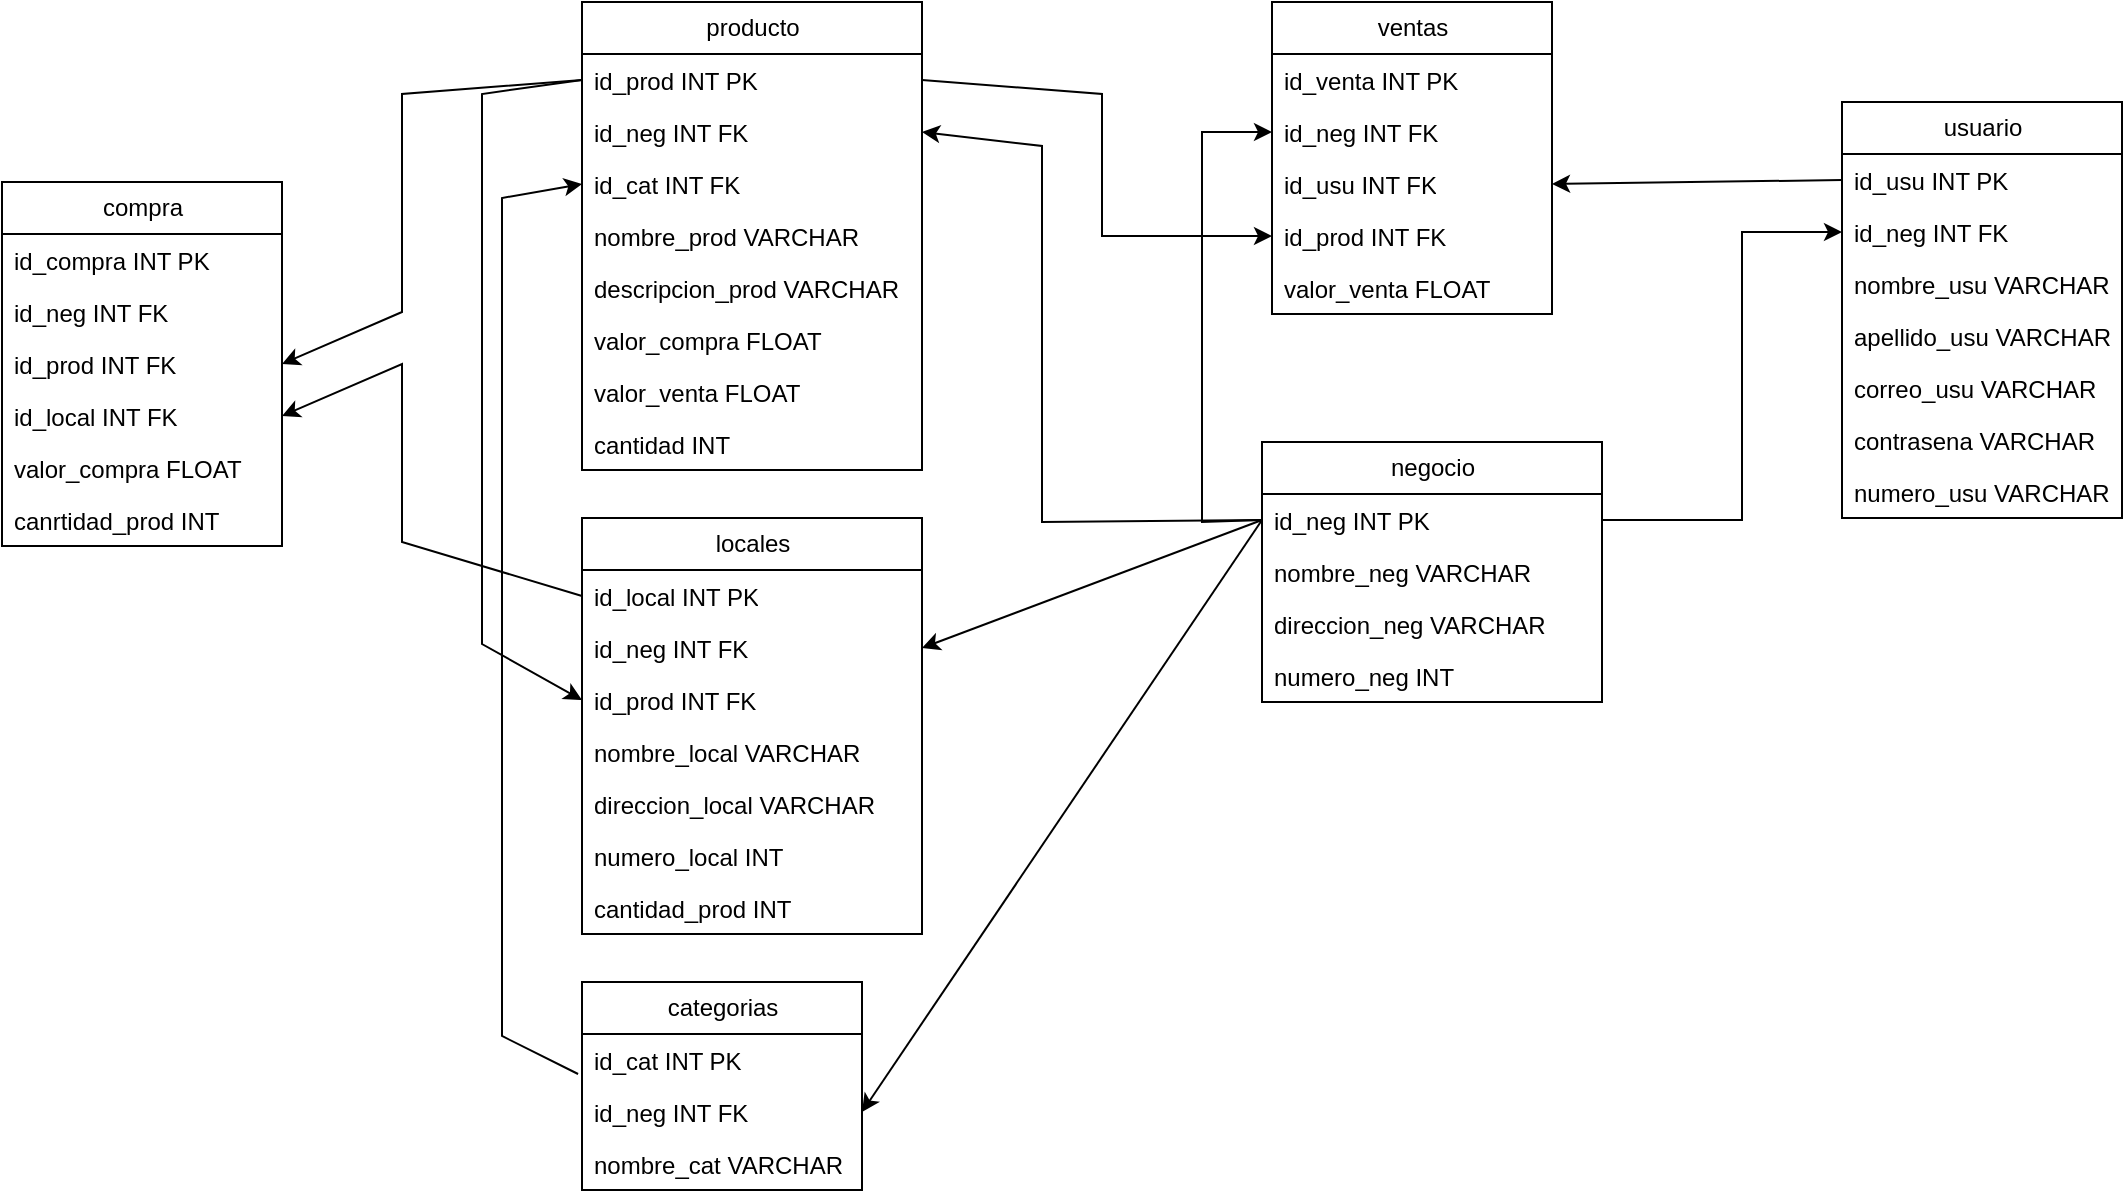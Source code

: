 <mxfile version="26.0.10">
  <diagram name="Página-1" id="N3zhP0M3xj6ttLQQ40Cn">
    <mxGraphModel dx="2261" dy="824" grid="1" gridSize="10" guides="1" tooltips="1" connect="1" arrows="1" fold="1" page="1" pageScale="1" pageWidth="827" pageHeight="1169" math="0" shadow="0">
      <root>
        <mxCell id="0" />
        <mxCell id="1" parent="0" />
        <mxCell id="WGa5YRvQy6xmYXZqtX4u-1" value="negocio" style="swimlane;fontStyle=0;childLayout=stackLayout;horizontal=1;startSize=26;fillColor=none;horizontalStack=0;resizeParent=1;resizeParentMax=0;resizeLast=0;collapsible=1;marginBottom=0;html=1;" vertex="1" parent="1">
          <mxGeometry x="380" y="230" width="170" height="130" as="geometry" />
        </mxCell>
        <mxCell id="WGa5YRvQy6xmYXZqtX4u-2" value="id_neg INT PK" style="text;strokeColor=none;fillColor=none;align=left;verticalAlign=top;spacingLeft=4;spacingRight=4;overflow=hidden;rotatable=0;points=[[0,0.5],[1,0.5]];portConstraint=eastwest;whiteSpace=wrap;html=1;" vertex="1" parent="WGa5YRvQy6xmYXZqtX4u-1">
          <mxGeometry y="26" width="170" height="26" as="geometry" />
        </mxCell>
        <mxCell id="WGa5YRvQy6xmYXZqtX4u-3" value="nombre_neg VARCHAR" style="text;strokeColor=none;fillColor=none;align=left;verticalAlign=top;spacingLeft=4;spacingRight=4;overflow=hidden;rotatable=0;points=[[0,0.5],[1,0.5]];portConstraint=eastwest;whiteSpace=wrap;html=1;" vertex="1" parent="WGa5YRvQy6xmYXZqtX4u-1">
          <mxGeometry y="52" width="170" height="26" as="geometry" />
        </mxCell>
        <mxCell id="WGa5YRvQy6xmYXZqtX4u-4" value="direccion_neg VARCHAR" style="text;strokeColor=none;fillColor=none;align=left;verticalAlign=top;spacingLeft=4;spacingRight=4;overflow=hidden;rotatable=0;points=[[0,0.5],[1,0.5]];portConstraint=eastwest;whiteSpace=wrap;html=1;" vertex="1" parent="WGa5YRvQy6xmYXZqtX4u-1">
          <mxGeometry y="78" width="170" height="26" as="geometry" />
        </mxCell>
        <mxCell id="WGa5YRvQy6xmYXZqtX4u-5" value="numero_neg INT" style="text;strokeColor=none;fillColor=none;align=left;verticalAlign=top;spacingLeft=4;spacingRight=4;overflow=hidden;rotatable=0;points=[[0,0.5],[1,0.5]];portConstraint=eastwest;whiteSpace=wrap;html=1;" vertex="1" parent="WGa5YRvQy6xmYXZqtX4u-1">
          <mxGeometry y="104" width="170" height="26" as="geometry" />
        </mxCell>
        <mxCell id="WGa5YRvQy6xmYXZqtX4u-6" value="usuario" style="swimlane;fontStyle=0;childLayout=stackLayout;horizontal=1;startSize=26;fillColor=none;horizontalStack=0;resizeParent=1;resizeParentMax=0;resizeLast=0;collapsible=1;marginBottom=0;html=1;" vertex="1" parent="1">
          <mxGeometry x="670" y="60" width="140" height="208" as="geometry" />
        </mxCell>
        <mxCell id="WGa5YRvQy6xmYXZqtX4u-7" value="id_usu INT PK" style="text;strokeColor=none;fillColor=none;align=left;verticalAlign=top;spacingLeft=4;spacingRight=4;overflow=hidden;rotatable=0;points=[[0,0.5],[1,0.5]];portConstraint=eastwest;whiteSpace=wrap;html=1;" vertex="1" parent="WGa5YRvQy6xmYXZqtX4u-6">
          <mxGeometry y="26" width="140" height="26" as="geometry" />
        </mxCell>
        <mxCell id="WGa5YRvQy6xmYXZqtX4u-8" value="id_neg INT FK" style="text;strokeColor=none;fillColor=none;align=left;verticalAlign=top;spacingLeft=4;spacingRight=4;overflow=hidden;rotatable=0;points=[[0,0.5],[1,0.5]];portConstraint=eastwest;whiteSpace=wrap;html=1;" vertex="1" parent="WGa5YRvQy6xmYXZqtX4u-6">
          <mxGeometry y="52" width="140" height="26" as="geometry" />
        </mxCell>
        <mxCell id="WGa5YRvQy6xmYXZqtX4u-9" value="nombre_usu VARCHAR" style="text;strokeColor=none;fillColor=none;align=left;verticalAlign=top;spacingLeft=4;spacingRight=4;overflow=hidden;rotatable=0;points=[[0,0.5],[1,0.5]];portConstraint=eastwest;whiteSpace=wrap;html=1;" vertex="1" parent="WGa5YRvQy6xmYXZqtX4u-6">
          <mxGeometry y="78" width="140" height="26" as="geometry" />
        </mxCell>
        <mxCell id="WGa5YRvQy6xmYXZqtX4u-10" value="apellido_usu VARCHAR" style="text;strokeColor=none;fillColor=none;align=left;verticalAlign=top;spacingLeft=4;spacingRight=4;overflow=hidden;rotatable=0;points=[[0,0.5],[1,0.5]];portConstraint=eastwest;whiteSpace=wrap;html=1;" vertex="1" parent="WGa5YRvQy6xmYXZqtX4u-6">
          <mxGeometry y="104" width="140" height="26" as="geometry" />
        </mxCell>
        <mxCell id="WGa5YRvQy6xmYXZqtX4u-11" value="correo&lt;span style=&quot;background-color: transparent; color: light-dark(rgb(0, 0, 0), rgb(255, 255, 255));&quot;&gt;_usu VARCHAR&lt;/span&gt;" style="text;strokeColor=none;fillColor=none;align=left;verticalAlign=top;spacingLeft=4;spacingRight=4;overflow=hidden;rotatable=0;points=[[0,0.5],[1,0.5]];portConstraint=eastwest;whiteSpace=wrap;html=1;" vertex="1" parent="WGa5YRvQy6xmYXZqtX4u-6">
          <mxGeometry y="130" width="140" height="26" as="geometry" />
        </mxCell>
        <mxCell id="WGa5YRvQy6xmYXZqtX4u-12" value="&lt;span style=&quot;background-color: transparent; color: light-dark(rgb(0, 0, 0), rgb(255, 255, 255));&quot;&gt;contrasena VARCHAR&lt;/span&gt;" style="text;strokeColor=none;fillColor=none;align=left;verticalAlign=top;spacingLeft=4;spacingRight=4;overflow=hidden;rotatable=0;points=[[0,0.5],[1,0.5]];portConstraint=eastwest;whiteSpace=wrap;html=1;" vertex="1" parent="WGa5YRvQy6xmYXZqtX4u-6">
          <mxGeometry y="156" width="140" height="26" as="geometry" />
        </mxCell>
        <mxCell id="WGa5YRvQy6xmYXZqtX4u-13" value="&lt;span style=&quot;background-color: transparent; color: light-dark(rgb(0, 0, 0), rgb(255, 255, 255));&quot;&gt;numero_usu VARCHAR&lt;/span&gt;" style="text;strokeColor=none;fillColor=none;align=left;verticalAlign=top;spacingLeft=4;spacingRight=4;overflow=hidden;rotatable=0;points=[[0,0.5],[1,0.5]];portConstraint=eastwest;whiteSpace=wrap;html=1;" vertex="1" parent="WGa5YRvQy6xmYXZqtX4u-6">
          <mxGeometry y="182" width="140" height="26" as="geometry" />
        </mxCell>
        <mxCell id="WGa5YRvQy6xmYXZqtX4u-14" value="producto" style="swimlane;fontStyle=0;childLayout=stackLayout;horizontal=1;startSize=26;fillColor=none;horizontalStack=0;resizeParent=1;resizeParentMax=0;resizeLast=0;collapsible=1;marginBottom=0;html=1;" vertex="1" parent="1">
          <mxGeometry x="40" y="10" width="170" height="234" as="geometry" />
        </mxCell>
        <mxCell id="WGa5YRvQy6xmYXZqtX4u-15" value="id_prod INT PK" style="text;strokeColor=none;fillColor=none;align=left;verticalAlign=top;spacingLeft=4;spacingRight=4;overflow=hidden;rotatable=0;points=[[0,0.5],[1,0.5]];portConstraint=eastwest;whiteSpace=wrap;html=1;" vertex="1" parent="WGa5YRvQy6xmYXZqtX4u-14">
          <mxGeometry y="26" width="170" height="26" as="geometry" />
        </mxCell>
        <mxCell id="WGa5YRvQy6xmYXZqtX4u-16" value="id_neg INT FK" style="text;strokeColor=none;fillColor=none;align=left;verticalAlign=top;spacingLeft=4;spacingRight=4;overflow=hidden;rotatable=0;points=[[0,0.5],[1,0.5]];portConstraint=eastwest;whiteSpace=wrap;html=1;" vertex="1" parent="WGa5YRvQy6xmYXZqtX4u-14">
          <mxGeometry y="52" width="170" height="26" as="geometry" />
        </mxCell>
        <mxCell id="WGa5YRvQy6xmYXZqtX4u-72" value="id_cat INT FK" style="text;strokeColor=none;fillColor=none;align=left;verticalAlign=top;spacingLeft=4;spacingRight=4;overflow=hidden;rotatable=0;points=[[0,0.5],[1,0.5]];portConstraint=eastwest;whiteSpace=wrap;html=1;" vertex="1" parent="WGa5YRvQy6xmYXZqtX4u-14">
          <mxGeometry y="78" width="170" height="26" as="geometry" />
        </mxCell>
        <mxCell id="WGa5YRvQy6xmYXZqtX4u-17" value="nombre_prod VARCHAR" style="text;strokeColor=none;fillColor=none;align=left;verticalAlign=top;spacingLeft=4;spacingRight=4;overflow=hidden;rotatable=0;points=[[0,0.5],[1,0.5]];portConstraint=eastwest;whiteSpace=wrap;html=1;" vertex="1" parent="WGa5YRvQy6xmYXZqtX4u-14">
          <mxGeometry y="104" width="170" height="26" as="geometry" />
        </mxCell>
        <mxCell id="WGa5YRvQy6xmYXZqtX4u-80" value="descripcion_prod VARCHAR" style="text;strokeColor=none;fillColor=none;align=left;verticalAlign=top;spacingLeft=4;spacingRight=4;overflow=hidden;rotatable=0;points=[[0,0.5],[1,0.5]];portConstraint=eastwest;whiteSpace=wrap;html=1;" vertex="1" parent="WGa5YRvQy6xmYXZqtX4u-14">
          <mxGeometry y="130" width="170" height="26" as="geometry" />
        </mxCell>
        <mxCell id="WGa5YRvQy6xmYXZqtX4u-18" value="valor_compra FLOAT" style="text;strokeColor=none;fillColor=none;align=left;verticalAlign=top;spacingLeft=4;spacingRight=4;overflow=hidden;rotatable=0;points=[[0,0.5],[1,0.5]];portConstraint=eastwest;whiteSpace=wrap;html=1;" vertex="1" parent="WGa5YRvQy6xmYXZqtX4u-14">
          <mxGeometry y="156" width="170" height="26" as="geometry" />
        </mxCell>
        <mxCell id="WGa5YRvQy6xmYXZqtX4u-19" value="valor_venta FLOAT" style="text;strokeColor=none;fillColor=none;align=left;verticalAlign=top;spacingLeft=4;spacingRight=4;overflow=hidden;rotatable=0;points=[[0,0.5],[1,0.5]];portConstraint=eastwest;whiteSpace=wrap;html=1;" vertex="1" parent="WGa5YRvQy6xmYXZqtX4u-14">
          <mxGeometry y="182" width="170" height="26" as="geometry" />
        </mxCell>
        <mxCell id="WGa5YRvQy6xmYXZqtX4u-64" value="cantidad INT" style="text;strokeColor=none;fillColor=none;align=left;verticalAlign=top;spacingLeft=4;spacingRight=4;overflow=hidden;rotatable=0;points=[[0,0.5],[1,0.5]];portConstraint=eastwest;whiteSpace=wrap;html=1;" vertex="1" parent="WGa5YRvQy6xmYXZqtX4u-14">
          <mxGeometry y="208" width="170" height="26" as="geometry" />
        </mxCell>
        <mxCell id="WGa5YRvQy6xmYXZqtX4u-20" value="" style="endArrow=classic;html=1;rounded=0;exitX=1;exitY=0.5;exitDx=0;exitDy=0;entryX=0;entryY=0.5;entryDx=0;entryDy=0;" edge="1" parent="1" source="WGa5YRvQy6xmYXZqtX4u-2" target="WGa5YRvQy6xmYXZqtX4u-8">
          <mxGeometry width="50" height="50" relative="1" as="geometry">
            <mxPoint x="390" y="450" as="sourcePoint" />
            <mxPoint x="440" y="400" as="targetPoint" />
            <Array as="points">
              <mxPoint x="620" y="269" />
              <mxPoint x="620" y="125" />
            </Array>
          </mxGeometry>
        </mxCell>
        <mxCell id="WGa5YRvQy6xmYXZqtX4u-21" value="" style="endArrow=classic;html=1;rounded=0;entryX=1;entryY=0.5;entryDx=0;entryDy=0;exitX=0;exitY=0.5;exitDx=0;exitDy=0;" edge="1" parent="1" source="WGa5YRvQy6xmYXZqtX4u-2" target="WGa5YRvQy6xmYXZqtX4u-16">
          <mxGeometry width="50" height="50" relative="1" as="geometry">
            <mxPoint x="390" y="450" as="sourcePoint" />
            <mxPoint x="440" y="400" as="targetPoint" />
            <Array as="points">
              <mxPoint x="270" y="270" />
              <mxPoint x="270" y="82" />
            </Array>
          </mxGeometry>
        </mxCell>
        <mxCell id="WGa5YRvQy6xmYXZqtX4u-22" value="ventas" style="swimlane;fontStyle=0;childLayout=stackLayout;horizontal=1;startSize=26;fillColor=none;horizontalStack=0;resizeParent=1;resizeParentMax=0;resizeLast=0;collapsible=1;marginBottom=0;html=1;" vertex="1" parent="1">
          <mxGeometry x="385" y="10" width="140" height="156" as="geometry" />
        </mxCell>
        <mxCell id="WGa5YRvQy6xmYXZqtX4u-23" value="id_venta INT PK" style="text;strokeColor=none;fillColor=none;align=left;verticalAlign=top;spacingLeft=4;spacingRight=4;overflow=hidden;rotatable=0;points=[[0,0.5],[1,0.5]];portConstraint=eastwest;whiteSpace=wrap;html=1;" vertex="1" parent="WGa5YRvQy6xmYXZqtX4u-22">
          <mxGeometry y="26" width="140" height="26" as="geometry" />
        </mxCell>
        <mxCell id="WGa5YRvQy6xmYXZqtX4u-24" value="id_neg INT FK" style="text;strokeColor=none;fillColor=none;align=left;verticalAlign=top;spacingLeft=4;spacingRight=4;overflow=hidden;rotatable=0;points=[[0,0.5],[1,0.5]];portConstraint=eastwest;whiteSpace=wrap;html=1;" vertex="1" parent="WGa5YRvQy6xmYXZqtX4u-22">
          <mxGeometry y="52" width="140" height="26" as="geometry" />
        </mxCell>
        <mxCell id="WGa5YRvQy6xmYXZqtX4u-25" value="id_usu INT FK" style="text;strokeColor=none;fillColor=none;align=left;verticalAlign=top;spacingLeft=4;spacingRight=4;overflow=hidden;rotatable=0;points=[[0,0.5],[1,0.5]];portConstraint=eastwest;whiteSpace=wrap;html=1;" vertex="1" parent="WGa5YRvQy6xmYXZqtX4u-22">
          <mxGeometry y="78" width="140" height="26" as="geometry" />
        </mxCell>
        <mxCell id="WGa5YRvQy6xmYXZqtX4u-31" value="id_prod INT FK" style="text;strokeColor=none;fillColor=none;align=left;verticalAlign=top;spacingLeft=4;spacingRight=4;overflow=hidden;rotatable=0;points=[[0,0.5],[1,0.5]];portConstraint=eastwest;whiteSpace=wrap;html=1;" vertex="1" parent="WGa5YRvQy6xmYXZqtX4u-22">
          <mxGeometry y="104" width="140" height="26" as="geometry" />
        </mxCell>
        <mxCell id="WGa5YRvQy6xmYXZqtX4u-32" value="valor_venta FLOAT" style="text;strokeColor=none;fillColor=none;align=left;verticalAlign=top;spacingLeft=4;spacingRight=4;overflow=hidden;rotatable=0;points=[[0,0.5],[1,0.5]];portConstraint=eastwest;whiteSpace=wrap;html=1;" vertex="1" parent="WGa5YRvQy6xmYXZqtX4u-22">
          <mxGeometry y="130" width="140" height="26" as="geometry" />
        </mxCell>
        <mxCell id="WGa5YRvQy6xmYXZqtX4u-26" value="" style="endArrow=classic;html=1;rounded=0;entryX=1;entryY=0.5;entryDx=0;entryDy=0;exitX=0;exitY=0.5;exitDx=0;exitDy=0;" edge="1" parent="1" source="WGa5YRvQy6xmYXZqtX4u-7" target="WGa5YRvQy6xmYXZqtX4u-25">
          <mxGeometry width="50" height="50" relative="1" as="geometry">
            <mxPoint x="390" y="450" as="sourcePoint" />
            <mxPoint x="440" y="400" as="targetPoint" />
          </mxGeometry>
        </mxCell>
        <mxCell id="WGa5YRvQy6xmYXZqtX4u-33" value="" style="endArrow=classic;html=1;rounded=0;entryX=0;entryY=0.5;entryDx=0;entryDy=0;exitX=1;exitY=0.5;exitDx=0;exitDy=0;" edge="1" parent="1" source="WGa5YRvQy6xmYXZqtX4u-15" target="WGa5YRvQy6xmYXZqtX4u-31">
          <mxGeometry width="50" height="50" relative="1" as="geometry">
            <mxPoint x="390" y="250" as="sourcePoint" />
            <mxPoint x="440" y="200" as="targetPoint" />
            <Array as="points">
              <mxPoint x="300" y="56" />
              <mxPoint x="300" y="127" />
            </Array>
          </mxGeometry>
        </mxCell>
        <mxCell id="WGa5YRvQy6xmYXZqtX4u-34" value="" style="endArrow=classic;html=1;rounded=0;entryX=0;entryY=0.5;entryDx=0;entryDy=0;exitX=0;exitY=0.5;exitDx=0;exitDy=0;" edge="1" parent="1" source="WGa5YRvQy6xmYXZqtX4u-2" target="WGa5YRvQy6xmYXZqtX4u-24">
          <mxGeometry width="50" height="50" relative="1" as="geometry">
            <mxPoint x="390" y="250" as="sourcePoint" />
            <mxPoint x="440" y="200" as="targetPoint" />
            <Array as="points">
              <mxPoint x="350" y="270" />
              <mxPoint x="350" y="75" />
            </Array>
          </mxGeometry>
        </mxCell>
        <mxCell id="WGa5YRvQy6xmYXZqtX4u-35" value="compra" style="swimlane;fontStyle=0;childLayout=stackLayout;horizontal=1;startSize=26;fillColor=none;horizontalStack=0;resizeParent=1;resizeParentMax=0;resizeLast=0;collapsible=1;marginBottom=0;html=1;" vertex="1" parent="1">
          <mxGeometry x="-250" y="100" width="140" height="182" as="geometry" />
        </mxCell>
        <mxCell id="WGa5YRvQy6xmYXZqtX4u-36" value="id_compra INT PK" style="text;strokeColor=none;fillColor=none;align=left;verticalAlign=top;spacingLeft=4;spacingRight=4;overflow=hidden;rotatable=0;points=[[0,0.5],[1,0.5]];portConstraint=eastwest;whiteSpace=wrap;html=1;" vertex="1" parent="WGa5YRvQy6xmYXZqtX4u-35">
          <mxGeometry y="26" width="140" height="26" as="geometry" />
        </mxCell>
        <mxCell id="WGa5YRvQy6xmYXZqtX4u-81" value="id_neg&lt;span style=&quot;background-color: transparent; color: light-dark(rgb(0, 0, 0), rgb(255, 255, 255));&quot;&gt;&amp;nbsp;INT FK&lt;/span&gt;" style="text;strokeColor=none;fillColor=none;align=left;verticalAlign=top;spacingLeft=4;spacingRight=4;overflow=hidden;rotatable=0;points=[[0,0.5],[1,0.5]];portConstraint=eastwest;whiteSpace=wrap;html=1;" vertex="1" parent="WGa5YRvQy6xmYXZqtX4u-35">
          <mxGeometry y="52" width="140" height="26" as="geometry" />
        </mxCell>
        <mxCell id="WGa5YRvQy6xmYXZqtX4u-37" value="id_prod INT FK" style="text;strokeColor=none;fillColor=none;align=left;verticalAlign=top;spacingLeft=4;spacingRight=4;overflow=hidden;rotatable=0;points=[[0,0.5],[1,0.5]];portConstraint=eastwest;whiteSpace=wrap;html=1;" vertex="1" parent="WGa5YRvQy6xmYXZqtX4u-35">
          <mxGeometry y="78" width="140" height="26" as="geometry" />
        </mxCell>
        <mxCell id="WGa5YRvQy6xmYXZqtX4u-44" value="id_local INT FK" style="text;strokeColor=none;fillColor=none;align=left;verticalAlign=top;spacingLeft=4;spacingRight=4;overflow=hidden;rotatable=0;points=[[0,0.5],[1,0.5]];portConstraint=eastwest;whiteSpace=wrap;html=1;" vertex="1" parent="WGa5YRvQy6xmYXZqtX4u-35">
          <mxGeometry y="104" width="140" height="26" as="geometry" />
        </mxCell>
        <mxCell id="WGa5YRvQy6xmYXZqtX4u-38" value="valor_compra FLOAT" style="text;strokeColor=none;fillColor=none;align=left;verticalAlign=top;spacingLeft=4;spacingRight=4;overflow=hidden;rotatable=0;points=[[0,0.5],[1,0.5]];portConstraint=eastwest;whiteSpace=wrap;html=1;" vertex="1" parent="WGa5YRvQy6xmYXZqtX4u-35">
          <mxGeometry y="130" width="140" height="26" as="geometry" />
        </mxCell>
        <mxCell id="WGa5YRvQy6xmYXZqtX4u-43" value="canrtidad_prod INT" style="text;strokeColor=none;fillColor=none;align=left;verticalAlign=top;spacingLeft=4;spacingRight=4;overflow=hidden;rotatable=0;points=[[0,0.5],[1,0.5]];portConstraint=eastwest;whiteSpace=wrap;html=1;" vertex="1" parent="WGa5YRvQy6xmYXZqtX4u-35">
          <mxGeometry y="156" width="140" height="26" as="geometry" />
        </mxCell>
        <mxCell id="WGa5YRvQy6xmYXZqtX4u-45" value="" style="endArrow=classic;html=1;rounded=0;entryX=1;entryY=0.5;entryDx=0;entryDy=0;exitX=0;exitY=0.5;exitDx=0;exitDy=0;" edge="1" parent="1" source="WGa5YRvQy6xmYXZqtX4u-15" target="WGa5YRvQy6xmYXZqtX4u-37">
          <mxGeometry width="50" height="50" relative="1" as="geometry">
            <mxPoint x="390" y="250" as="sourcePoint" />
            <mxPoint x="440" y="200" as="targetPoint" />
            <Array as="points">
              <mxPoint x="-50" y="56" />
              <mxPoint x="-50" y="165" />
            </Array>
          </mxGeometry>
        </mxCell>
        <mxCell id="WGa5YRvQy6xmYXZqtX4u-46" value="categorias" style="swimlane;fontStyle=0;childLayout=stackLayout;horizontal=1;startSize=26;fillColor=none;horizontalStack=0;resizeParent=1;resizeParentMax=0;resizeLast=0;collapsible=1;marginBottom=0;html=1;" vertex="1" parent="1">
          <mxGeometry x="40" y="500" width="140" height="104" as="geometry" />
        </mxCell>
        <mxCell id="WGa5YRvQy6xmYXZqtX4u-48" value="id_cat INT PK" style="text;strokeColor=none;fillColor=none;align=left;verticalAlign=top;spacingLeft=4;spacingRight=4;overflow=hidden;rotatable=0;points=[[0,0.5],[1,0.5]];portConstraint=eastwest;whiteSpace=wrap;html=1;" vertex="1" parent="WGa5YRvQy6xmYXZqtX4u-46">
          <mxGeometry y="26" width="140" height="26" as="geometry" />
        </mxCell>
        <mxCell id="WGa5YRvQy6xmYXZqtX4u-47" value="id_neg INT FK" style="text;strokeColor=none;fillColor=none;align=left;verticalAlign=top;spacingLeft=4;spacingRight=4;overflow=hidden;rotatable=0;points=[[0,0.5],[1,0.5]];portConstraint=eastwest;whiteSpace=wrap;html=1;" vertex="1" parent="WGa5YRvQy6xmYXZqtX4u-46">
          <mxGeometry y="52" width="140" height="26" as="geometry" />
        </mxCell>
        <mxCell id="WGa5YRvQy6xmYXZqtX4u-49" value="nombre_cat VARCHAR" style="text;strokeColor=none;fillColor=none;align=left;verticalAlign=top;spacingLeft=4;spacingRight=4;overflow=hidden;rotatable=0;points=[[0,0.5],[1,0.5]];portConstraint=eastwest;whiteSpace=wrap;html=1;" vertex="1" parent="WGa5YRvQy6xmYXZqtX4u-46">
          <mxGeometry y="78" width="140" height="26" as="geometry" />
        </mxCell>
        <mxCell id="WGa5YRvQy6xmYXZqtX4u-50" value="" style="endArrow=classic;html=1;rounded=0;exitX=0;exitY=0.5;exitDx=0;exitDy=0;entryX=1;entryY=0.5;entryDx=0;entryDy=0;" edge="1" parent="1" source="WGa5YRvQy6xmYXZqtX4u-2" target="WGa5YRvQy6xmYXZqtX4u-47">
          <mxGeometry width="50" height="50" relative="1" as="geometry">
            <mxPoint x="390" y="350" as="sourcePoint" />
            <mxPoint x="440" y="300" as="targetPoint" />
          </mxGeometry>
        </mxCell>
        <mxCell id="WGa5YRvQy6xmYXZqtX4u-55" value="locales" style="swimlane;fontStyle=0;childLayout=stackLayout;horizontal=1;startSize=26;fillColor=none;horizontalStack=0;resizeParent=1;resizeParentMax=0;resizeLast=0;collapsible=1;marginBottom=0;html=1;" vertex="1" parent="1">
          <mxGeometry x="40" y="268" width="170" height="208" as="geometry" />
        </mxCell>
        <mxCell id="WGa5YRvQy6xmYXZqtX4u-56" value="id_local INT PK" style="text;strokeColor=none;fillColor=none;align=left;verticalAlign=top;spacingLeft=4;spacingRight=4;overflow=hidden;rotatable=0;points=[[0,0.5],[1,0.5]];portConstraint=eastwest;whiteSpace=wrap;html=1;" vertex="1" parent="WGa5YRvQy6xmYXZqtX4u-55">
          <mxGeometry y="26" width="170" height="26" as="geometry" />
        </mxCell>
        <mxCell id="WGa5YRvQy6xmYXZqtX4u-57" value="id_neg INT FK" style="text;strokeColor=none;fillColor=none;align=left;verticalAlign=top;spacingLeft=4;spacingRight=4;overflow=hidden;rotatable=0;points=[[0,0.5],[1,0.5]];portConstraint=eastwest;whiteSpace=wrap;html=1;" vertex="1" parent="WGa5YRvQy6xmYXZqtX4u-55">
          <mxGeometry y="52" width="170" height="26" as="geometry" />
        </mxCell>
        <mxCell id="WGa5YRvQy6xmYXZqtX4u-74" value="id_prod INT FK" style="text;strokeColor=none;fillColor=none;align=left;verticalAlign=top;spacingLeft=4;spacingRight=4;overflow=hidden;rotatable=0;points=[[0,0.5],[1,0.5]];portConstraint=eastwest;whiteSpace=wrap;html=1;" vertex="1" parent="WGa5YRvQy6xmYXZqtX4u-55">
          <mxGeometry y="78" width="170" height="26" as="geometry" />
        </mxCell>
        <mxCell id="WGa5YRvQy6xmYXZqtX4u-58" value="nombre_local VARCHAR" style="text;strokeColor=none;fillColor=none;align=left;verticalAlign=top;spacingLeft=4;spacingRight=4;overflow=hidden;rotatable=0;points=[[0,0.5],[1,0.5]];portConstraint=eastwest;whiteSpace=wrap;html=1;" vertex="1" parent="WGa5YRvQy6xmYXZqtX4u-55">
          <mxGeometry y="104" width="170" height="26" as="geometry" />
        </mxCell>
        <mxCell id="WGa5YRvQy6xmYXZqtX4u-59" value="direccion_local VARCHAR" style="text;strokeColor=none;fillColor=none;align=left;verticalAlign=top;spacingLeft=4;spacingRight=4;overflow=hidden;rotatable=0;points=[[0,0.5],[1,0.5]];portConstraint=eastwest;whiteSpace=wrap;html=1;" vertex="1" parent="WGa5YRvQy6xmYXZqtX4u-55">
          <mxGeometry y="130" width="170" height="26" as="geometry" />
        </mxCell>
        <mxCell id="WGa5YRvQy6xmYXZqtX4u-60" value="numero_local INT" style="text;strokeColor=none;fillColor=none;align=left;verticalAlign=top;spacingLeft=4;spacingRight=4;overflow=hidden;rotatable=0;points=[[0,0.5],[1,0.5]];portConstraint=eastwest;whiteSpace=wrap;html=1;" vertex="1" parent="WGa5YRvQy6xmYXZqtX4u-55">
          <mxGeometry y="156" width="170" height="26" as="geometry" />
        </mxCell>
        <mxCell id="WGa5YRvQy6xmYXZqtX4u-73" value="cantidad_prod INT" style="text;strokeColor=none;fillColor=none;align=left;verticalAlign=top;spacingLeft=4;spacingRight=4;overflow=hidden;rotatable=0;points=[[0,0.5],[1,0.5]];portConstraint=eastwest;whiteSpace=wrap;html=1;" vertex="1" parent="WGa5YRvQy6xmYXZqtX4u-55">
          <mxGeometry y="182" width="170" height="26" as="geometry" />
        </mxCell>
        <mxCell id="WGa5YRvQy6xmYXZqtX4u-63" value="" style="endArrow=classic;html=1;rounded=0;entryX=1;entryY=0.5;entryDx=0;entryDy=0;exitX=0;exitY=0.5;exitDx=0;exitDy=0;" edge="1" parent="1" source="WGa5YRvQy6xmYXZqtX4u-2" target="WGa5YRvQy6xmYXZqtX4u-57">
          <mxGeometry width="50" height="50" relative="1" as="geometry">
            <mxPoint x="370" y="270" as="sourcePoint" />
            <mxPoint x="440" y="300" as="targetPoint" />
          </mxGeometry>
        </mxCell>
        <mxCell id="WGa5YRvQy6xmYXZqtX4u-76" value="" style="endArrow=classic;html=1;rounded=0;entryX=0;entryY=0.5;entryDx=0;entryDy=0;exitX=0;exitY=0.5;exitDx=0;exitDy=0;" edge="1" parent="1" source="WGa5YRvQy6xmYXZqtX4u-15" target="WGa5YRvQy6xmYXZqtX4u-74">
          <mxGeometry width="50" height="50" relative="1" as="geometry">
            <mxPoint x="30" y="56" as="sourcePoint" />
            <mxPoint x="30" y="331" as="targetPoint" />
            <Array as="points">
              <mxPoint x="-10" y="56" />
              <mxPoint x="-10" y="331" />
            </Array>
          </mxGeometry>
        </mxCell>
        <mxCell id="WGa5YRvQy6xmYXZqtX4u-78" value="" style="endArrow=classic;html=1;rounded=0;entryX=0;entryY=0.5;entryDx=0;entryDy=0;exitX=-0.014;exitY=0.769;exitDx=0;exitDy=0;exitPerimeter=0;" edge="1" parent="1" source="WGa5YRvQy6xmYXZqtX4u-48" target="WGa5YRvQy6xmYXZqtX4u-72">
          <mxGeometry width="50" height="50" relative="1" as="geometry">
            <mxPoint x="-80" y="430" as="sourcePoint" />
            <mxPoint x="-30" y="380" as="targetPoint" />
            <Array as="points">
              <mxPoint y="527" />
              <mxPoint y="108" />
            </Array>
          </mxGeometry>
        </mxCell>
        <mxCell id="WGa5YRvQy6xmYXZqtX4u-79" value="" style="endArrow=classic;html=1;rounded=0;entryX=1;entryY=0.5;entryDx=0;entryDy=0;exitX=0;exitY=0.5;exitDx=0;exitDy=0;" edge="1" parent="1" source="WGa5YRvQy6xmYXZqtX4u-56" target="WGa5YRvQy6xmYXZqtX4u-44">
          <mxGeometry width="50" height="50" relative="1" as="geometry">
            <mxPoint x="390" y="350" as="sourcePoint" />
            <mxPoint x="440" y="300" as="targetPoint" />
            <Array as="points">
              <mxPoint x="-50" y="280" />
              <mxPoint x="-50" y="191" />
            </Array>
          </mxGeometry>
        </mxCell>
      </root>
    </mxGraphModel>
  </diagram>
</mxfile>
